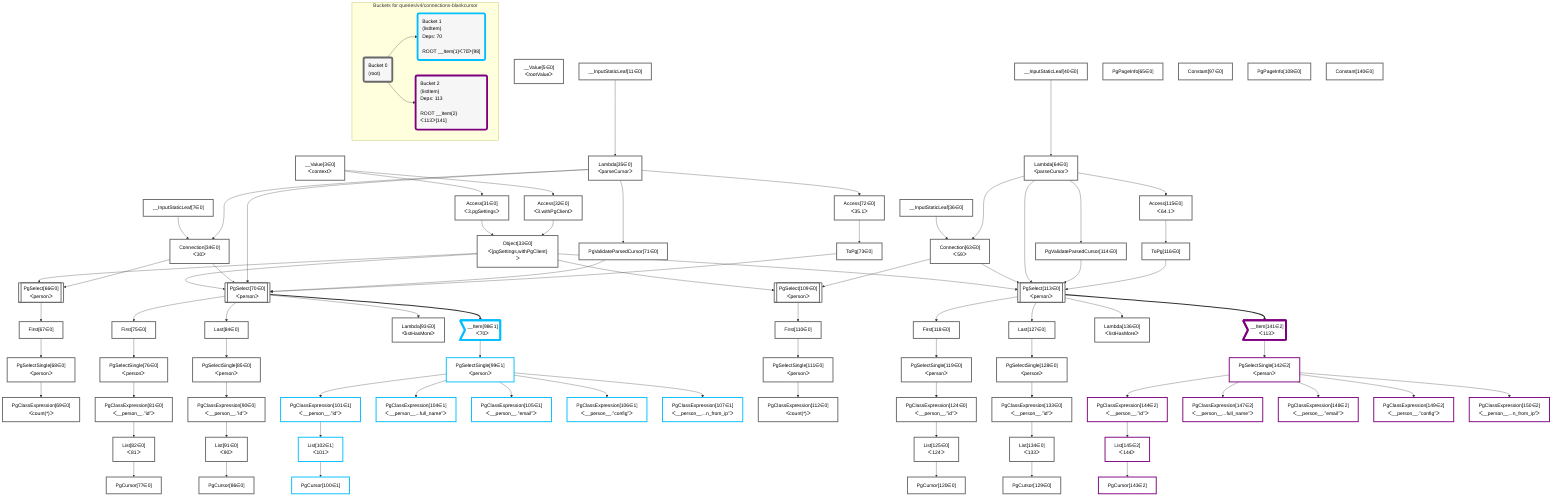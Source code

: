 graph TD
    classDef path fill:#eee,stroke:#000,color:#000
    classDef plan fill:#fff,stroke-width:3px,color:#000
    classDef itemplan fill:#fff,stroke-width:6px,color:#000
    classDef sideeffectplan fill:#f00,stroke-width:6px,color:#000
    classDef bucket fill:#f6f6f6,color:#000,stroke-width:6px,text-align:left


    %% define steps
    __Value3["__Value[3∈0]<br />ᐸcontextᐳ"]:::plan
    __Value5["__Value[5∈0]<br />ᐸrootValueᐳ"]:::plan
    __InputStaticLeaf7["__InputStaticLeaf[7∈0]"]:::plan
    __InputStaticLeaf11["__InputStaticLeaf[11∈0]"]:::plan
    Access31["Access[31∈0]<br />ᐸ3.pgSettingsᐳ"]:::plan
    Access32["Access[32∈0]<br />ᐸ3.withPgClientᐳ"]:::plan
    Object33["Object[33∈0]<br />ᐸ{pgSettings,withPgClient}ᐳ"]:::plan
    Lambda35["Lambda[35∈0]<br />ᐸparseCursorᐳ"]:::plan
    Connection34["Connection[34∈0]<br />ᐸ30ᐳ"]:::plan
    __InputStaticLeaf36["__InputStaticLeaf[36∈0]"]:::plan
    __InputStaticLeaf40["__InputStaticLeaf[40∈0]"]:::plan
    Lambda64["Lambda[64∈0]<br />ᐸparseCursorᐳ"]:::plan
    Connection63["Connection[63∈0]<br />ᐸ59ᐳ"]:::plan
    PgPageInfo65["PgPageInfo[65∈0]"]:::plan
    PgSelect66[["PgSelect[66∈0]<br />ᐸpersonᐳ"]]:::plan
    First67["First[67∈0]"]:::plan
    PgSelectSingle68["PgSelectSingle[68∈0]<br />ᐸpersonᐳ"]:::plan
    PgClassExpression69["PgClassExpression[69∈0]<br />ᐸcount(*)ᐳ"]:::plan
    PgValidateParsedCursor71["PgValidateParsedCursor[71∈0]"]:::plan
    Access72["Access[72∈0]<br />ᐸ35.1ᐳ"]:::plan
    ToPg73["ToPg[73∈0]"]:::plan
    PgSelect70[["PgSelect[70∈0]<br />ᐸpersonᐳ"]]:::plan
    First75["First[75∈0]"]:::plan
    PgSelectSingle76["PgSelectSingle[76∈0]<br />ᐸpersonᐳ"]:::plan
    PgClassExpression81["PgClassExpression[81∈0]<br />ᐸ__person__.”id”ᐳ"]:::plan
    List82["List[82∈0]<br />ᐸ81ᐳ"]:::plan
    PgCursor77["PgCursor[77∈0]"]:::plan
    Last84["Last[84∈0]"]:::plan
    PgSelectSingle85["PgSelectSingle[85∈0]<br />ᐸpersonᐳ"]:::plan
    PgClassExpression90["PgClassExpression[90∈0]<br />ᐸ__person__.”id”ᐳ"]:::plan
    List91["List[91∈0]<br />ᐸ90ᐳ"]:::plan
    PgCursor86["PgCursor[86∈0]"]:::plan
    Lambda93["Lambda[93∈0]<br />ᐸlistHasMoreᐳ"]:::plan
    Constant97["Constant[97∈0]"]:::plan
    __Item98>"__Item[98∈1]<br />ᐸ70ᐳ"]:::itemplan
    PgSelectSingle99["PgSelectSingle[99∈1]<br />ᐸpersonᐳ"]:::plan
    PgClassExpression101["PgClassExpression[101∈1]<br />ᐸ__person__.”id”ᐳ"]:::plan
    List102["List[102∈1]<br />ᐸ101ᐳ"]:::plan
    PgCursor100["PgCursor[100∈1]"]:::plan
    PgClassExpression104["PgClassExpression[104∈1]<br />ᐸ__person__...full_name”ᐳ"]:::plan
    PgClassExpression105["PgClassExpression[105∈1]<br />ᐸ__person__.”email”ᐳ"]:::plan
    PgClassExpression106["PgClassExpression[106∈1]<br />ᐸ__person__.”config”ᐳ"]:::plan
    PgClassExpression107["PgClassExpression[107∈1]<br />ᐸ__person__...n_from_ip”ᐳ"]:::plan
    PgPageInfo108["PgPageInfo[108∈0]"]:::plan
    PgSelect109[["PgSelect[109∈0]<br />ᐸpersonᐳ"]]:::plan
    First110["First[110∈0]"]:::plan
    PgSelectSingle111["PgSelectSingle[111∈0]<br />ᐸpersonᐳ"]:::plan
    PgClassExpression112["PgClassExpression[112∈0]<br />ᐸcount(*)ᐳ"]:::plan
    PgValidateParsedCursor114["PgValidateParsedCursor[114∈0]"]:::plan
    Access115["Access[115∈0]<br />ᐸ64.1ᐳ"]:::plan
    ToPg116["ToPg[116∈0]"]:::plan
    PgSelect113[["PgSelect[113∈0]<br />ᐸpersonᐳ"]]:::plan
    First118["First[118∈0]"]:::plan
    PgSelectSingle119["PgSelectSingle[119∈0]<br />ᐸpersonᐳ"]:::plan
    PgClassExpression124["PgClassExpression[124∈0]<br />ᐸ__person__.”id”ᐳ"]:::plan
    List125["List[125∈0]<br />ᐸ124ᐳ"]:::plan
    PgCursor120["PgCursor[120∈0]"]:::plan
    Last127["Last[127∈0]"]:::plan
    PgSelectSingle128["PgSelectSingle[128∈0]<br />ᐸpersonᐳ"]:::plan
    PgClassExpression133["PgClassExpression[133∈0]<br />ᐸ__person__.”id”ᐳ"]:::plan
    List134["List[134∈0]<br />ᐸ133ᐳ"]:::plan
    PgCursor129["PgCursor[129∈0]"]:::plan
    Lambda136["Lambda[136∈0]<br />ᐸlistHasMoreᐳ"]:::plan
    Constant140["Constant[140∈0]"]:::plan
    __Item141>"__Item[141∈2]<br />ᐸ113ᐳ"]:::itemplan
    PgSelectSingle142["PgSelectSingle[142∈2]<br />ᐸpersonᐳ"]:::plan
    PgClassExpression144["PgClassExpression[144∈2]<br />ᐸ__person__.”id”ᐳ"]:::plan
    List145["List[145∈2]<br />ᐸ144ᐳ"]:::plan
    PgCursor143["PgCursor[143∈2]"]:::plan
    PgClassExpression147["PgClassExpression[147∈2]<br />ᐸ__person__...full_name”ᐳ"]:::plan
    PgClassExpression148["PgClassExpression[148∈2]<br />ᐸ__person__.”email”ᐳ"]:::plan
    PgClassExpression149["PgClassExpression[149∈2]<br />ᐸ__person__.”config”ᐳ"]:::plan
    PgClassExpression150["PgClassExpression[150∈2]<br />ᐸ__person__...n_from_ip”ᐳ"]:::plan

    %% plan dependencies
    __Value3 --> Access31
    __Value3 --> Access32
    Access31 & Access32 --> Object33
    __InputStaticLeaf11 --> Lambda35
    __InputStaticLeaf7 & Lambda35 --> Connection34
    __InputStaticLeaf40 --> Lambda64
    __InputStaticLeaf36 & Lambda64 --> Connection63
    Object33 & Connection34 --> PgSelect66
    PgSelect66 --> First67
    First67 --> PgSelectSingle68
    PgSelectSingle68 --> PgClassExpression69
    Lambda35 --> PgValidateParsedCursor71
    Lambda35 --> Access72
    Access72 --> ToPg73
    Object33 & Connection34 & Lambda35 & PgValidateParsedCursor71 & ToPg73 --> PgSelect70
    PgSelect70 --> First75
    First75 --> PgSelectSingle76
    PgSelectSingle76 --> PgClassExpression81
    PgClassExpression81 --> List82
    List82 --> PgCursor77
    PgSelect70 --> Last84
    Last84 --> PgSelectSingle85
    PgSelectSingle85 --> PgClassExpression90
    PgClassExpression90 --> List91
    List91 --> PgCursor86
    PgSelect70 --> Lambda93
    PgSelect70 ==> __Item98
    __Item98 --> PgSelectSingle99
    PgSelectSingle99 --> PgClassExpression101
    PgClassExpression101 --> List102
    List102 --> PgCursor100
    PgSelectSingle99 --> PgClassExpression104
    PgSelectSingle99 --> PgClassExpression105
    PgSelectSingle99 --> PgClassExpression106
    PgSelectSingle99 --> PgClassExpression107
    Object33 & Connection63 --> PgSelect109
    PgSelect109 --> First110
    First110 --> PgSelectSingle111
    PgSelectSingle111 --> PgClassExpression112
    Lambda64 --> PgValidateParsedCursor114
    Lambda64 --> Access115
    Access115 --> ToPg116
    Object33 & Connection63 & Lambda64 & PgValidateParsedCursor114 & ToPg116 --> PgSelect113
    PgSelect113 --> First118
    First118 --> PgSelectSingle119
    PgSelectSingle119 --> PgClassExpression124
    PgClassExpression124 --> List125
    List125 --> PgCursor120
    PgSelect113 --> Last127
    Last127 --> PgSelectSingle128
    PgSelectSingle128 --> PgClassExpression133
    PgClassExpression133 --> List134
    List134 --> PgCursor129
    PgSelect113 --> Lambda136
    PgSelect113 ==> __Item141
    __Item141 --> PgSelectSingle142
    PgSelectSingle142 --> PgClassExpression144
    PgClassExpression144 --> List145
    List145 --> PgCursor143
    PgSelectSingle142 --> PgClassExpression147
    PgSelectSingle142 --> PgClassExpression148
    PgSelectSingle142 --> PgClassExpression149
    PgSelectSingle142 --> PgClassExpression150

    %% plan-to-path relationships

    subgraph "Buckets for queries/v4/connections-blankcursor"
    Bucket0("Bucket 0<br />(root)"):::bucket
    classDef bucket0 stroke:#696969
    class Bucket0,__Value3,__Value5,__InputStaticLeaf7,__InputStaticLeaf11,Access31,Access32,Object33,Connection34,Lambda35,__InputStaticLeaf36,__InputStaticLeaf40,Connection63,Lambda64,PgPageInfo65,PgSelect66,First67,PgSelectSingle68,PgClassExpression69,PgSelect70,PgValidateParsedCursor71,Access72,ToPg73,First75,PgSelectSingle76,PgCursor77,PgClassExpression81,List82,Last84,PgSelectSingle85,PgCursor86,PgClassExpression90,List91,Lambda93,Constant97,PgPageInfo108,PgSelect109,First110,PgSelectSingle111,PgClassExpression112,PgSelect113,PgValidateParsedCursor114,Access115,ToPg116,First118,PgSelectSingle119,PgCursor120,PgClassExpression124,List125,Last127,PgSelectSingle128,PgCursor129,PgClassExpression133,List134,Lambda136,Constant140 bucket0
    Bucket1("Bucket 1<br />(listItem)<br />Deps: 70<br /><br />ROOT __Item{1}ᐸ70ᐳ[98]"):::bucket
    classDef bucket1 stroke:#00bfff
    class Bucket1,__Item98,PgSelectSingle99,PgCursor100,PgClassExpression101,List102,PgClassExpression104,PgClassExpression105,PgClassExpression106,PgClassExpression107 bucket1
    Bucket2("Bucket 2<br />(listItem)<br />Deps: 113<br /><br />ROOT __Item{2}ᐸ113ᐳ[141]"):::bucket
    classDef bucket2 stroke:#7f007f
    class Bucket2,__Item141,PgSelectSingle142,PgCursor143,PgClassExpression144,List145,PgClassExpression147,PgClassExpression148,PgClassExpression149,PgClassExpression150 bucket2
    Bucket0 --> Bucket1 & Bucket2
    end